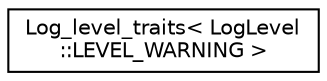 digraph "类继承关系图"
{
 // LATEX_PDF_SIZE
  edge [fontname="Helvetica",fontsize="10",labelfontname="Helvetica",labelfontsize="10"];
  node [fontname="Helvetica",fontsize="10",shape=record];
  rankdir="LR";
  Node0 [label="Log_level_traits\< LogLevel\l::LEVEL_WARNING \>",height=0.2,width=0.4,color="black", fillcolor="white", style="filled",URL="$struct_log__level__traits_3_01_log_level_1_1_l_e_v_e_l___w_a_r_n_i_n_g_01_4.html",tooltip=" "];
}
